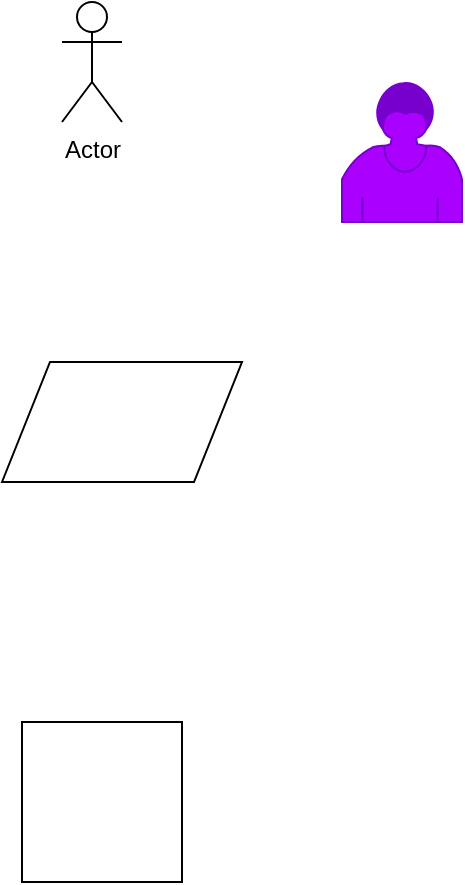 <mxfile version="13.0.9">
    <diagram id="6hGFLwfOUW9BJ-s0fimq" name="Page-1">
        <mxGraphModel dx="679" dy="1329" grid="1" gridSize="10" guides="1" tooltips="1" connect="1" arrows="1" fold="1" page="1" pageScale="1" pageWidth="827" pageHeight="1169" math="0" shadow="0">
            <root>
                <mxCell id="0"/>
                <mxCell id="1" parent="0"/>
                <mxCell id="2" value="" style="shape=parallelogram;perimeter=parallelogramPerimeter;whiteSpace=wrap;html=1;" vertex="1" parent="1">
                    <mxGeometry x="130" y="260" width="120" height="60" as="geometry"/>
                </mxCell>
                <mxCell id="3" value="" style="whiteSpace=wrap;html=1;aspect=fixed;" vertex="1" parent="1">
                    <mxGeometry x="140" y="440" width="80" height="80" as="geometry"/>
                </mxCell>
                <mxCell id="4" value="Actor" style="shape=umlActor;verticalLabelPosition=bottom;labelBackgroundColor=#ffffff;verticalAlign=top;html=1;outlineConnect=0;" vertex="1" parent="1">
                    <mxGeometry x="160" y="80" width="30" height="60" as="geometry"/>
                </mxCell>
                <mxCell id="5" value="" style="shape=mxgraph.bpmn.user_task;html=1;outlineConnect=0;fillColor=#aa00ff;strokeColor=#7700CC;fontColor=#ffffff;" vertex="1" parent="1">
                    <mxGeometry x="300" y="120" width="60" height="70" as="geometry"/>
                </mxCell>
            </root>
        </mxGraphModel>
    </diagram>
</mxfile>